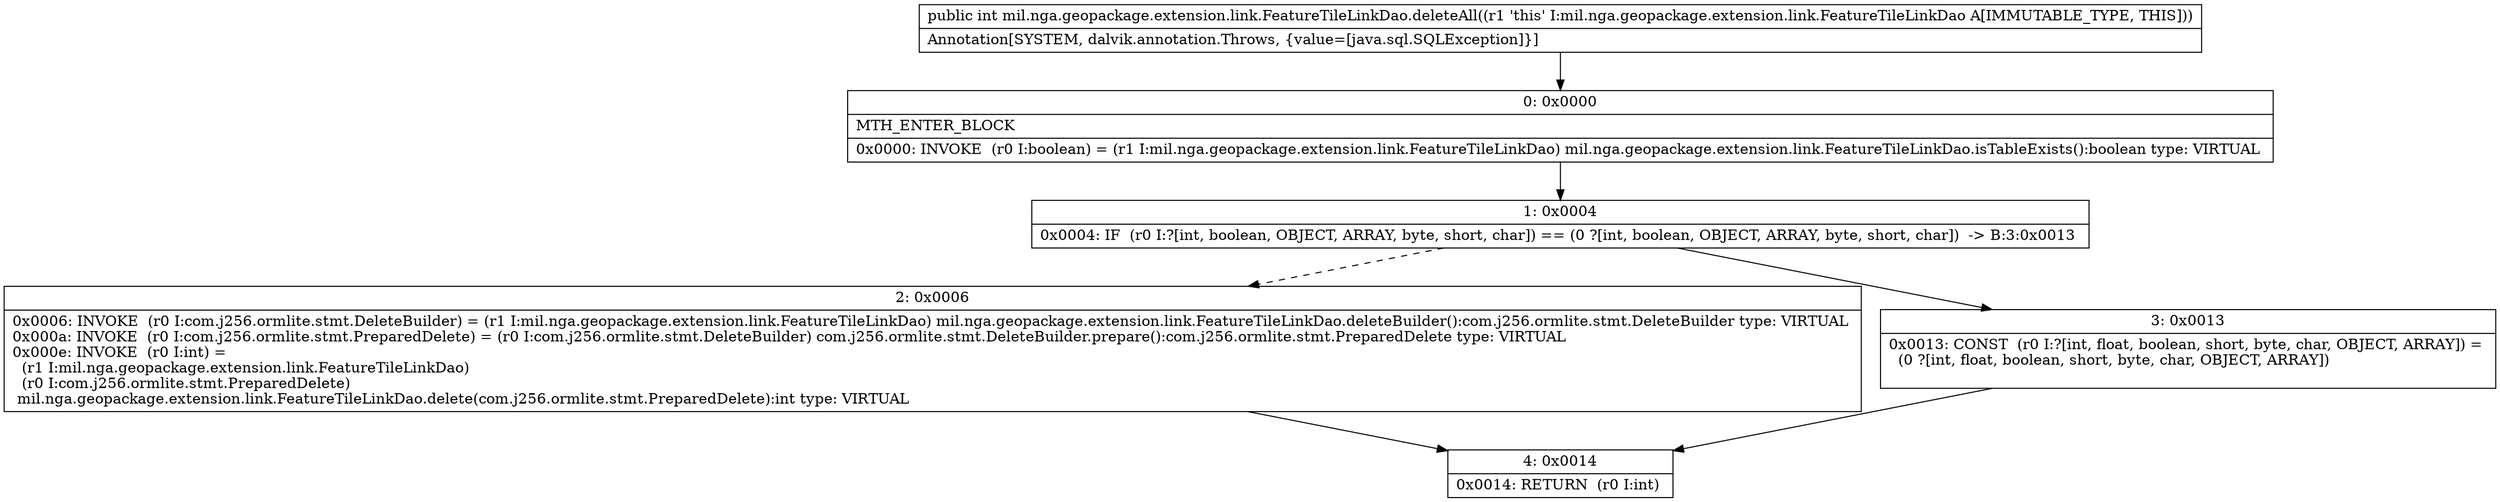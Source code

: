 digraph "CFG formil.nga.geopackage.extension.link.FeatureTileLinkDao.deleteAll()I" {
Node_0 [shape=record,label="{0\:\ 0x0000|MTH_ENTER_BLOCK\l|0x0000: INVOKE  (r0 I:boolean) = (r1 I:mil.nga.geopackage.extension.link.FeatureTileLinkDao) mil.nga.geopackage.extension.link.FeatureTileLinkDao.isTableExists():boolean type: VIRTUAL \l}"];
Node_1 [shape=record,label="{1\:\ 0x0004|0x0004: IF  (r0 I:?[int, boolean, OBJECT, ARRAY, byte, short, char]) == (0 ?[int, boolean, OBJECT, ARRAY, byte, short, char])  \-\> B:3:0x0013 \l}"];
Node_2 [shape=record,label="{2\:\ 0x0006|0x0006: INVOKE  (r0 I:com.j256.ormlite.stmt.DeleteBuilder) = (r1 I:mil.nga.geopackage.extension.link.FeatureTileLinkDao) mil.nga.geopackage.extension.link.FeatureTileLinkDao.deleteBuilder():com.j256.ormlite.stmt.DeleteBuilder type: VIRTUAL \l0x000a: INVOKE  (r0 I:com.j256.ormlite.stmt.PreparedDelete) = (r0 I:com.j256.ormlite.stmt.DeleteBuilder) com.j256.ormlite.stmt.DeleteBuilder.prepare():com.j256.ormlite.stmt.PreparedDelete type: VIRTUAL \l0x000e: INVOKE  (r0 I:int) = \l  (r1 I:mil.nga.geopackage.extension.link.FeatureTileLinkDao)\l  (r0 I:com.j256.ormlite.stmt.PreparedDelete)\l mil.nga.geopackage.extension.link.FeatureTileLinkDao.delete(com.j256.ormlite.stmt.PreparedDelete):int type: VIRTUAL \l}"];
Node_3 [shape=record,label="{3\:\ 0x0013|0x0013: CONST  (r0 I:?[int, float, boolean, short, byte, char, OBJECT, ARRAY]) = \l  (0 ?[int, float, boolean, short, byte, char, OBJECT, ARRAY])\l \l}"];
Node_4 [shape=record,label="{4\:\ 0x0014|0x0014: RETURN  (r0 I:int) \l}"];
MethodNode[shape=record,label="{public int mil.nga.geopackage.extension.link.FeatureTileLinkDao.deleteAll((r1 'this' I:mil.nga.geopackage.extension.link.FeatureTileLinkDao A[IMMUTABLE_TYPE, THIS]))  | Annotation[SYSTEM, dalvik.annotation.Throws, \{value=[java.sql.SQLException]\}]\l}"];
MethodNode -> Node_0;
Node_0 -> Node_1;
Node_1 -> Node_2[style=dashed];
Node_1 -> Node_3;
Node_2 -> Node_4;
Node_3 -> Node_4;
}

